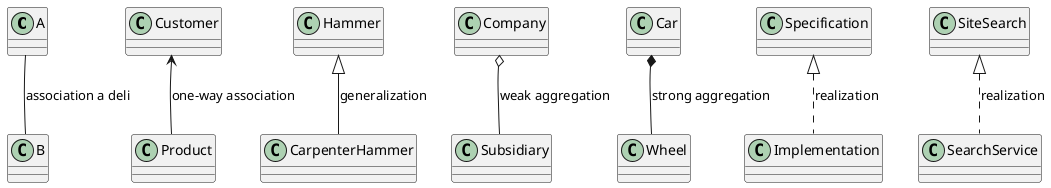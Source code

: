 /'
http://plantuml.com/
has support for many UML diagrams:
    sequence
    use case
    class
    activity
    component
    state
    object
It is a DRAWING tool. Written in Java and using Graphviz backend
 for many diagram types.
'/

/'
Relations can be
    Extension <|--
    strong Aggregation aka Composition *--
    weak Aggregation o--
Use two dots .. instead of dash to have dotted line
'/
@startuml
A -- B : "association a deli"
Customer <-- Product : "one-way association"
Hammer <|-- CarpenterHammer : generalization
Company o-- Subsidiary : "weak aggregation"
Car *-- Wheel : "strong aggregation"
' These are for  interfaces
Specification <|.. Implementation : realization
SiteSearch <|.. SearchService : realization
@enduml
